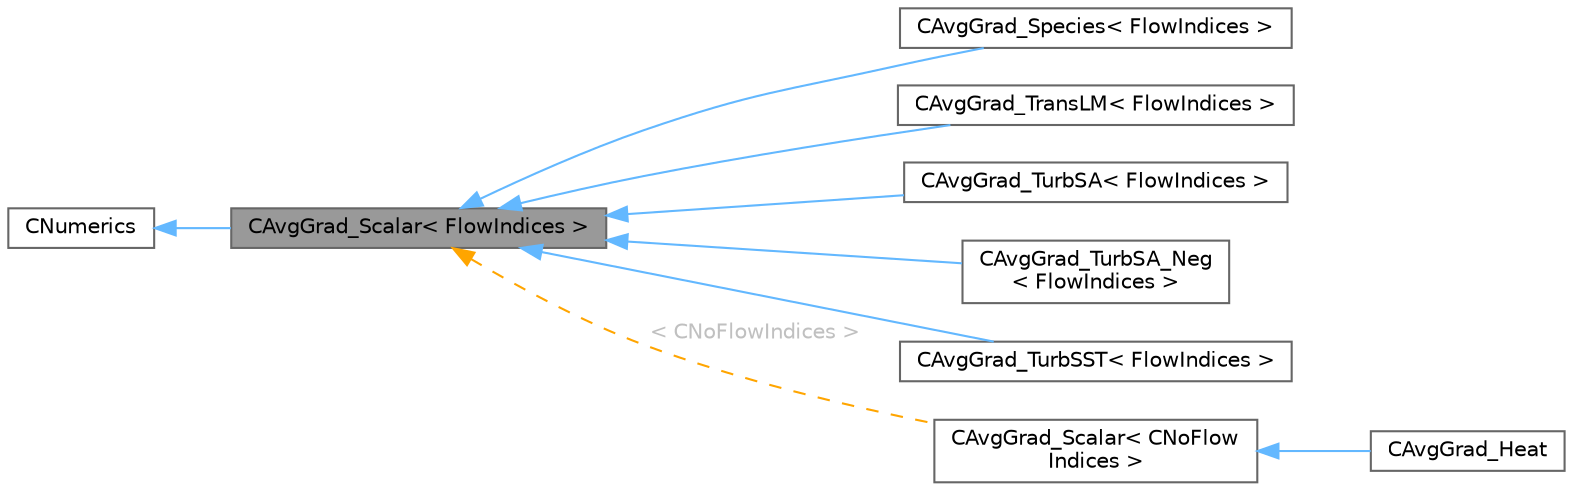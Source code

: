 digraph "CAvgGrad_Scalar&lt; FlowIndices &gt;"
{
 // LATEX_PDF_SIZE
  bgcolor="transparent";
  edge [fontname=Helvetica,fontsize=10,labelfontname=Helvetica,labelfontsize=10];
  node [fontname=Helvetica,fontsize=10,shape=box,height=0.2,width=0.4];
  rankdir="LR";
  Node1 [id="Node000001",label="CAvgGrad_Scalar\< FlowIndices \>",height=0.2,width=0.4,color="gray40", fillcolor="grey60", style="filled", fontcolor="black",tooltip="Template class for computing viscous residual of scalar values."];
  Node2 -> Node1 [id="edge1_Node000001_Node000002",dir="back",color="steelblue1",style="solid",tooltip=" "];
  Node2 [id="Node000002",label="CNumerics",height=0.2,width=0.4,color="gray40", fillcolor="white", style="filled",URL="$classCNumerics.html",tooltip="Class for defining the numerical methods."];
  Node1 -> Node3 [id="edge2_Node000001_Node000003",dir="back",color="steelblue1",style="solid",tooltip=" "];
  Node3 [id="Node000003",label="CAvgGrad_Species\< FlowIndices \>",height=0.2,width=0.4,color="gray40", fillcolor="white", style="filled",URL="$classCAvgGrad__Species.html",tooltip="Class for computing viscous term using average of gradients (species transport model)."];
  Node1 -> Node4 [id="edge3_Node000001_Node000004",dir="back",color="steelblue1",style="solid",tooltip=" "];
  Node4 [id="Node000004",label="CAvgGrad_TransLM\< FlowIndices \>",height=0.2,width=0.4,color="gray40", fillcolor="white", style="filled",URL="$classCAvgGrad__TransLM.html",tooltip="Class for computing viscous term using average of gradient with correction (LM transition model)."];
  Node1 -> Node5 [id="edge4_Node000001_Node000005",dir="back",color="steelblue1",style="solid",tooltip=" "];
  Node5 [id="Node000005",label="CAvgGrad_TurbSA\< FlowIndices \>",height=0.2,width=0.4,color="gray40", fillcolor="white", style="filled",URL="$classCAvgGrad__TurbSA.html",tooltip="Class for computing viscous term using average of gradients (Spalart-Allmaras Turbulence model)."];
  Node1 -> Node6 [id="edge5_Node000001_Node000006",dir="back",color="steelblue1",style="solid",tooltip=" "];
  Node6 [id="Node000006",label="CAvgGrad_TurbSA_Neg\l\< FlowIndices \>",height=0.2,width=0.4,color="gray40", fillcolor="white", style="filled",URL="$classCAvgGrad__TurbSA__Neg.html",tooltip="Class for computing viscous term using average of gradients (Spalart-Allmaras Turbulence model)."];
  Node1 -> Node7 [id="edge6_Node000001_Node000007",dir="back",color="steelblue1",style="solid",tooltip=" "];
  Node7 [id="Node000007",label="CAvgGrad_TurbSST\< FlowIndices \>",height=0.2,width=0.4,color="gray40", fillcolor="white", style="filled",URL="$classCAvgGrad__TurbSST.html",tooltip="Class for computing viscous term using average of gradient with correction (Menter SST turbulence mod..."];
  Node1 -> Node8 [id="edge7_Node000001_Node000008",dir="back",color="orange",style="dashed",tooltip=" ",label=" \< CNoFlowIndices \>",fontcolor="grey" ];
  Node8 [id="Node000008",label="CAvgGrad_Scalar\< CNoFlow\lIndices \>",height=0.2,width=0.4,color="gray40", fillcolor="white", style="filled",URL="$classCAvgGrad__Scalar.html",tooltip=" "];
  Node8 -> Node9 [id="edge8_Node000008_Node000009",dir="back",color="steelblue1",style="solid",tooltip=" "];
  Node9 [id="Node000009",label="CAvgGrad_Heat",height=0.2,width=0.4,color="gray40", fillcolor="white", style="filled",URL="$classCAvgGrad__Heat.html",tooltip="Class for computing viscous term using average of gradients without correction (heat equation)."];
}
